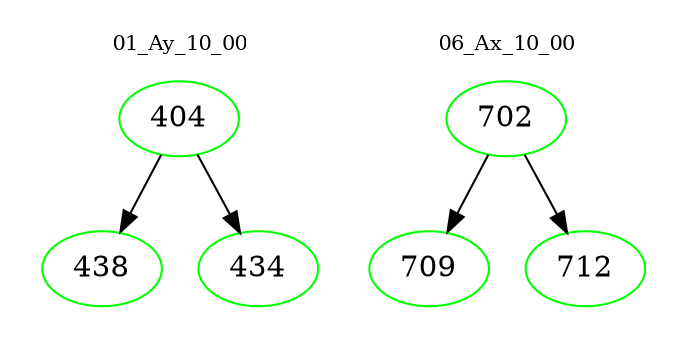 digraph{
subgraph cluster_0 {
color = white
label = "01_Ay_10_00";
fontsize=10;
T0_404 [label="404", color="green"]
T0_404 -> T0_438 [color="black"]
T0_438 [label="438", color="green"]
T0_404 -> T0_434 [color="black"]
T0_434 [label="434", color="green"]
}
subgraph cluster_1 {
color = white
label = "06_Ax_10_00";
fontsize=10;
T1_702 [label="702", color="green"]
T1_702 -> T1_709 [color="black"]
T1_709 [label="709", color="green"]
T1_702 -> T1_712 [color="black"]
T1_712 [label="712", color="green"]
}
}
